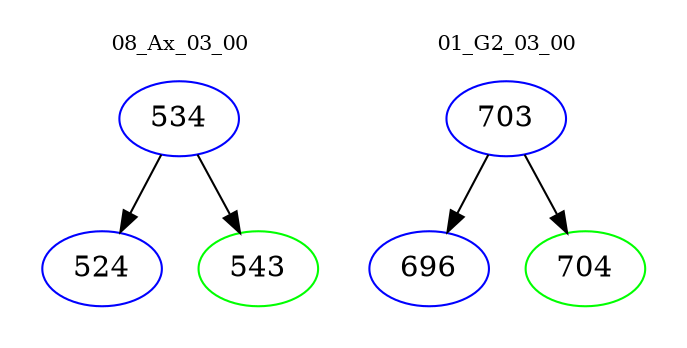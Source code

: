 digraph{
subgraph cluster_0 {
color = white
label = "08_Ax_03_00";
fontsize=10;
T0_534 [label="534", color="blue"]
T0_534 -> T0_524 [color="black"]
T0_524 [label="524", color="blue"]
T0_534 -> T0_543 [color="black"]
T0_543 [label="543", color="green"]
}
subgraph cluster_1 {
color = white
label = "01_G2_03_00";
fontsize=10;
T1_703 [label="703", color="blue"]
T1_703 -> T1_696 [color="black"]
T1_696 [label="696", color="blue"]
T1_703 -> T1_704 [color="black"]
T1_704 [label="704", color="green"]
}
}
